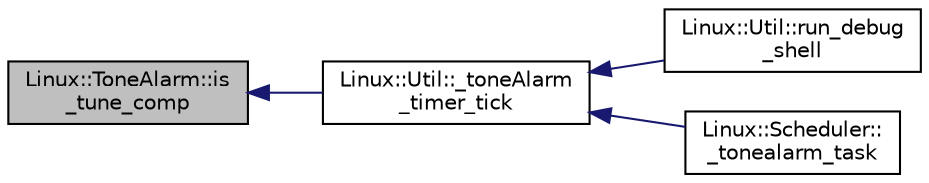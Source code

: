 digraph "Linux::ToneAlarm::is_tune_comp"
{
 // INTERACTIVE_SVG=YES
  edge [fontname="Helvetica",fontsize="10",labelfontname="Helvetica",labelfontsize="10"];
  node [fontname="Helvetica",fontsize="10",shape=record];
  rankdir="LR";
  Node1 [label="Linux::ToneAlarm::is\l_tune_comp",height=0.2,width=0.4,color="black", fillcolor="grey75", style="filled", fontcolor="black"];
  Node1 -> Node2 [dir="back",color="midnightblue",fontsize="10",style="solid",fontname="Helvetica"];
  Node2 [label="Linux::Util::_toneAlarm\l_timer_tick",height=0.2,width=0.4,color="black", fillcolor="white", style="filled",URL="$classLinux_1_1Util.html#a0fa44607a6a7031ff079037d769c7e0f"];
  Node2 -> Node3 [dir="back",color="midnightblue",fontsize="10",style="solid",fontname="Helvetica"];
  Node3 [label="Linux::Util::run_debug\l_shell",height=0.2,width=0.4,color="black", fillcolor="white", style="filled",URL="$classLinux_1_1Util.html#a3955c101dfea40ec4336f49ebcd47b18"];
  Node2 -> Node4 [dir="back",color="midnightblue",fontsize="10",style="solid",fontname="Helvetica"];
  Node4 [label="Linux::Scheduler::\l_tonealarm_task",height=0.2,width=0.4,color="black", fillcolor="white", style="filled",URL="$classLinux_1_1Scheduler.html#a456ada85bce53420b351a1119a1acee7"];
}
